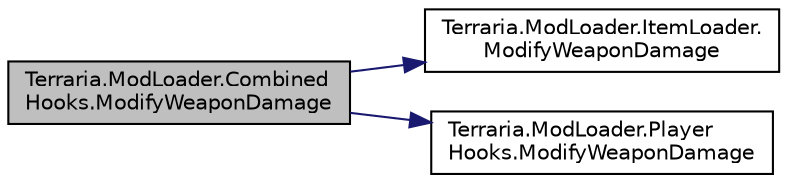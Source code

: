 digraph "Terraria.ModLoader.CombinedHooks.ModifyWeaponDamage"
{
  edge [fontname="Helvetica",fontsize="10",labelfontname="Helvetica",labelfontsize="10"];
  node [fontname="Helvetica",fontsize="10",shape=record];
  rankdir="LR";
  Node8 [label="Terraria.ModLoader.Combined\lHooks.ModifyWeaponDamage",height=0.2,width=0.4,color="black", fillcolor="grey75", style="filled", fontcolor="black"];
  Node8 -> Node9 [color="midnightblue",fontsize="10",style="solid",fontname="Helvetica"];
  Node9 [label="Terraria.ModLoader.ItemLoader.\lModifyWeaponDamage",height=0.2,width=0.4,color="black", fillcolor="white", style="filled",URL="$class_terraria_1_1_mod_loader_1_1_item_loader.html#aa309c4e4e52a69129cc6cf9681286e61",tooltip="Calls ModItem.HookModifyWeaponDamage, then all GlobalItem.HookModifyWeaponDamage hooks. "];
  Node8 -> Node10 [color="midnightblue",fontsize="10",style="solid",fontname="Helvetica"];
  Node10 [label="Terraria.ModLoader.Player\lHooks.ModifyWeaponDamage",height=0.2,width=0.4,color="black", fillcolor="white", style="filled",URL="$class_terraria_1_1_mod_loader_1_1_player_hooks.html#aee01005a69bb17f7810c731a17c8847f",tooltip="Calls ModItem.HookModifyWeaponDamage, then all GlobalItem.HookModifyWeaponDamage hooks. "];
}
